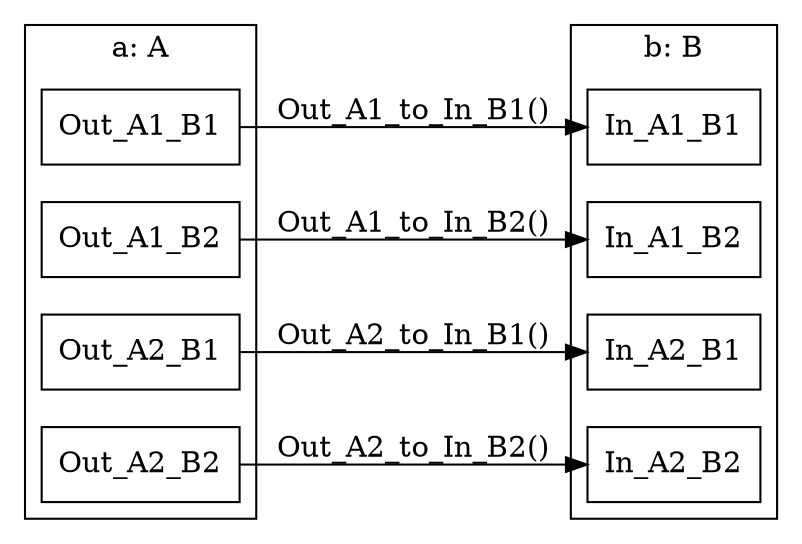 
digraph ExclusiveChannels_ex {
  graph [rankdir = "LR"];
  
  subgraph cluster_a{
    label = "a: A";
    node [shape = box];
    a_Out_A1_B1[label = Out_A1_B1]
    a_Out_A1_B2[label = Out_A1_B2]
    a_Out_A2_B1[label = Out_A2_B1]
    a_Out_A2_B2[label = Out_A2_B2]
  }

  subgraph cluster_b{
    label = "b: B";
    node [shape = box];
    b_In_A1_B1[label = In_A1_B1]
    b_In_A2_B1[label = In_A2_B1]
    b_In_A1_B2[label = In_A1_B2]
    b_In_A2_B2[label = In_A2_B2]
  }

  
 a_Out_A1_B1 -> b_In_A1_B1 [label = "Out_A1_to_In_B1()"];

 a_Out_A1_B2 -> b_In_A1_B2 [label = "Out_A1_to_In_B2()"];

 a_Out_A2_B1 -> b_In_A2_B1 [label = "Out_A2_to_In_B1()"];

 a_Out_A2_B2 -> b_In_A2_B2 [label = "Out_A2_to_In_B2()"];

}
